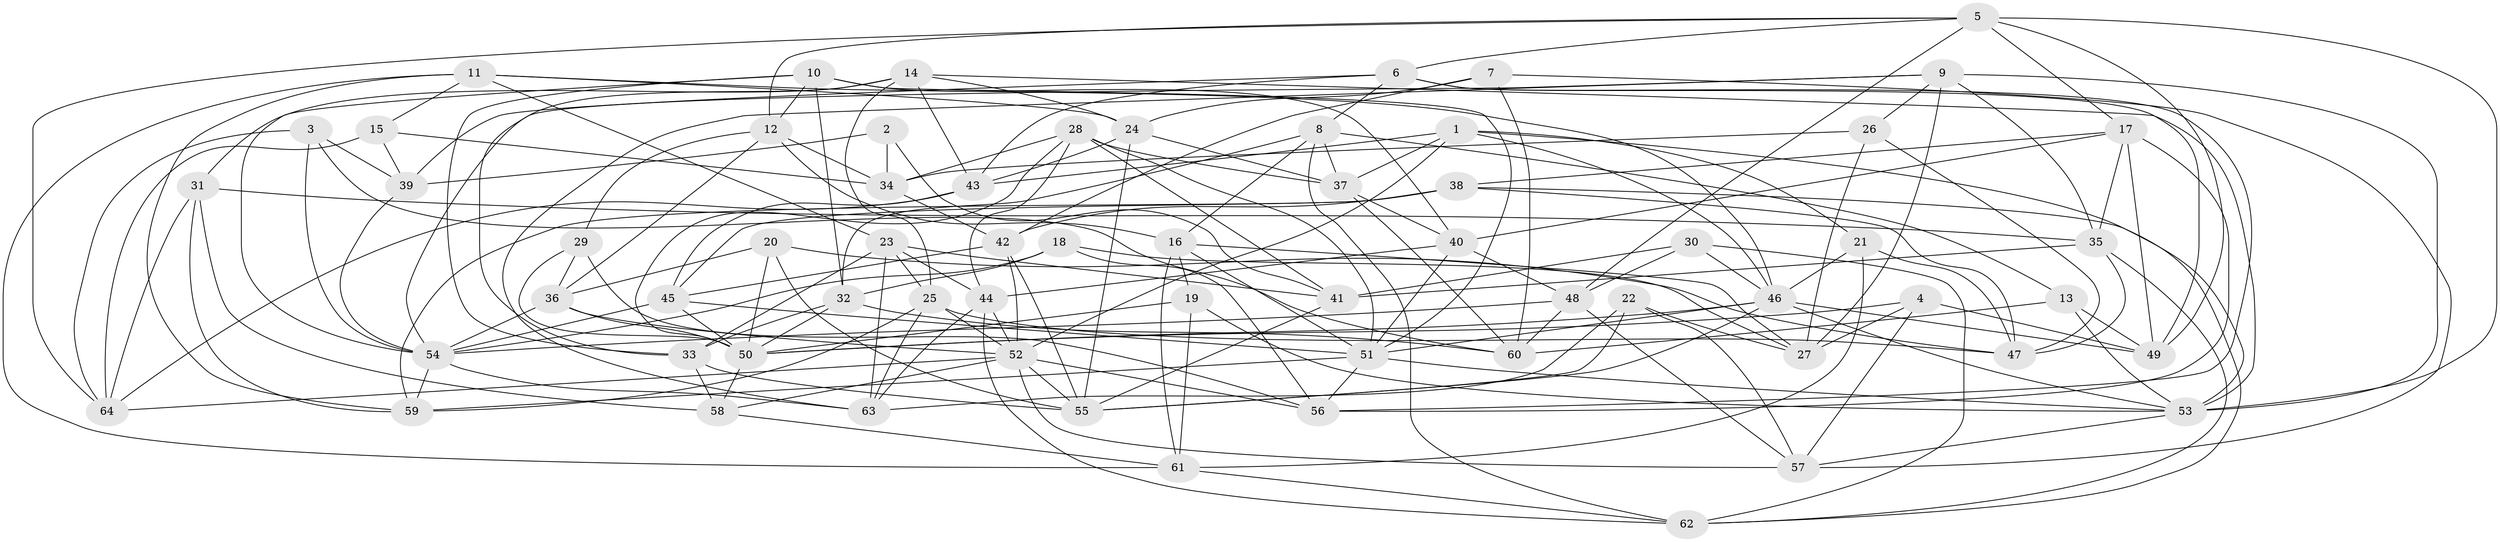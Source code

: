 // original degree distribution, {4: 1.0}
// Generated by graph-tools (version 1.1) at 2025/26/03/09/25 03:26:56]
// undirected, 64 vertices, 188 edges
graph export_dot {
graph [start="1"]
  node [color=gray90,style=filled];
  1;
  2;
  3;
  4;
  5;
  6;
  7;
  8;
  9;
  10;
  11;
  12;
  13;
  14;
  15;
  16;
  17;
  18;
  19;
  20;
  21;
  22;
  23;
  24;
  25;
  26;
  27;
  28;
  29;
  30;
  31;
  32;
  33;
  34;
  35;
  36;
  37;
  38;
  39;
  40;
  41;
  42;
  43;
  44;
  45;
  46;
  47;
  48;
  49;
  50;
  51;
  52;
  53;
  54;
  55;
  56;
  57;
  58;
  59;
  60;
  61;
  62;
  63;
  64;
  1 -- 21 [weight=1.0];
  1 -- 37 [weight=1.0];
  1 -- 43 [weight=1.0];
  1 -- 46 [weight=1.0];
  1 -- 52 [weight=1.0];
  1 -- 53 [weight=1.0];
  2 -- 34 [weight=1.0];
  2 -- 39 [weight=2.0];
  2 -- 41 [weight=1.0];
  3 -- 39 [weight=1.0];
  3 -- 54 [weight=1.0];
  3 -- 60 [weight=1.0];
  3 -- 64 [weight=1.0];
  4 -- 27 [weight=1.0];
  4 -- 49 [weight=1.0];
  4 -- 50 [weight=1.0];
  4 -- 57 [weight=1.0];
  5 -- 6 [weight=1.0];
  5 -- 12 [weight=1.0];
  5 -- 17 [weight=1.0];
  5 -- 48 [weight=1.0];
  5 -- 49 [weight=1.0];
  5 -- 53 [weight=2.0];
  5 -- 64 [weight=1.0];
  6 -- 8 [weight=1.0];
  6 -- 39 [weight=1.0];
  6 -- 43 [weight=1.0];
  6 -- 49 [weight=1.0];
  6 -- 56 [weight=1.0];
  7 -- 24 [weight=1.0];
  7 -- 42 [weight=1.0];
  7 -- 57 [weight=1.0];
  7 -- 60 [weight=1.0];
  8 -- 13 [weight=1.0];
  8 -- 16 [weight=1.0];
  8 -- 32 [weight=1.0];
  8 -- 37 [weight=1.0];
  8 -- 62 [weight=1.0];
  9 -- 26 [weight=1.0];
  9 -- 27 [weight=1.0];
  9 -- 35 [weight=1.0];
  9 -- 53 [weight=1.0];
  9 -- 54 [weight=1.0];
  9 -- 63 [weight=1.0];
  10 -- 12 [weight=1.0];
  10 -- 32 [weight=1.0];
  10 -- 33 [weight=1.0];
  10 -- 40 [weight=1.0];
  10 -- 51 [weight=1.0];
  10 -- 54 [weight=1.0];
  11 -- 15 [weight=1.0];
  11 -- 23 [weight=1.0];
  11 -- 24 [weight=1.0];
  11 -- 46 [weight=1.0];
  11 -- 59 [weight=1.0];
  11 -- 61 [weight=1.0];
  12 -- 16 [weight=1.0];
  12 -- 29 [weight=1.0];
  12 -- 34 [weight=1.0];
  12 -- 36 [weight=1.0];
  13 -- 49 [weight=1.0];
  13 -- 53 [weight=1.0];
  13 -- 60 [weight=1.0];
  14 -- 24 [weight=1.0];
  14 -- 25 [weight=1.0];
  14 -- 31 [weight=1.0];
  14 -- 33 [weight=1.0];
  14 -- 43 [weight=1.0];
  14 -- 53 [weight=1.0];
  15 -- 34 [weight=1.0];
  15 -- 39 [weight=1.0];
  15 -- 64 [weight=1.0];
  16 -- 19 [weight=1.0];
  16 -- 27 [weight=1.0];
  16 -- 51 [weight=1.0];
  16 -- 61 [weight=1.0];
  17 -- 35 [weight=1.0];
  17 -- 38 [weight=1.0];
  17 -- 40 [weight=1.0];
  17 -- 49 [weight=1.0];
  17 -- 56 [weight=1.0];
  18 -- 27 [weight=1.0];
  18 -- 32 [weight=1.0];
  18 -- 54 [weight=1.0];
  18 -- 56 [weight=1.0];
  19 -- 50 [weight=1.0];
  19 -- 53 [weight=1.0];
  19 -- 61 [weight=1.0];
  20 -- 36 [weight=1.0];
  20 -- 47 [weight=1.0];
  20 -- 50 [weight=1.0];
  20 -- 55 [weight=1.0];
  21 -- 46 [weight=1.0];
  21 -- 47 [weight=1.0];
  21 -- 61 [weight=1.0];
  22 -- 27 [weight=1.0];
  22 -- 55 [weight=1.0];
  22 -- 57 [weight=1.0];
  22 -- 63 [weight=1.0];
  23 -- 25 [weight=1.0];
  23 -- 33 [weight=1.0];
  23 -- 41 [weight=1.0];
  23 -- 44 [weight=1.0];
  23 -- 63 [weight=1.0];
  24 -- 37 [weight=1.0];
  24 -- 43 [weight=1.0];
  24 -- 55 [weight=1.0];
  25 -- 47 [weight=1.0];
  25 -- 52 [weight=1.0];
  25 -- 59 [weight=1.0];
  25 -- 63 [weight=1.0];
  26 -- 27 [weight=1.0];
  26 -- 34 [weight=1.0];
  26 -- 47 [weight=1.0];
  28 -- 34 [weight=1.0];
  28 -- 37 [weight=1.0];
  28 -- 41 [weight=1.0];
  28 -- 44 [weight=1.0];
  28 -- 50 [weight=1.0];
  28 -- 51 [weight=1.0];
  29 -- 36 [weight=1.0];
  29 -- 50 [weight=1.0];
  29 -- 56 [weight=1.0];
  30 -- 41 [weight=1.0];
  30 -- 46 [weight=1.0];
  30 -- 48 [weight=1.0];
  30 -- 62 [weight=1.0];
  31 -- 35 [weight=1.0];
  31 -- 58 [weight=2.0];
  31 -- 59 [weight=1.0];
  31 -- 64 [weight=1.0];
  32 -- 33 [weight=1.0];
  32 -- 50 [weight=1.0];
  32 -- 60 [weight=1.0];
  33 -- 55 [weight=1.0];
  33 -- 58 [weight=1.0];
  34 -- 42 [weight=1.0];
  35 -- 41 [weight=1.0];
  35 -- 47 [weight=1.0];
  35 -- 62 [weight=1.0];
  36 -- 50 [weight=1.0];
  36 -- 52 [weight=1.0];
  36 -- 54 [weight=1.0];
  37 -- 40 [weight=1.0];
  37 -- 60 [weight=1.0];
  38 -- 42 [weight=1.0];
  38 -- 45 [weight=1.0];
  38 -- 47 [weight=1.0];
  38 -- 59 [weight=1.0];
  38 -- 62 [weight=1.0];
  39 -- 54 [weight=1.0];
  40 -- 44 [weight=1.0];
  40 -- 48 [weight=1.0];
  40 -- 51 [weight=1.0];
  41 -- 55 [weight=1.0];
  42 -- 45 [weight=1.0];
  42 -- 52 [weight=1.0];
  42 -- 55 [weight=1.0];
  43 -- 45 [weight=1.0];
  43 -- 64 [weight=1.0];
  44 -- 52 [weight=1.0];
  44 -- 62 [weight=1.0];
  44 -- 63 [weight=1.0];
  45 -- 50 [weight=1.0];
  45 -- 51 [weight=1.0];
  45 -- 54 [weight=1.0];
  46 -- 49 [weight=1.0];
  46 -- 50 [weight=1.0];
  46 -- 51 [weight=2.0];
  46 -- 53 [weight=1.0];
  46 -- 55 [weight=1.0];
  48 -- 54 [weight=1.0];
  48 -- 57 [weight=1.0];
  48 -- 60 [weight=1.0];
  50 -- 58 [weight=1.0];
  51 -- 53 [weight=1.0];
  51 -- 56 [weight=1.0];
  51 -- 59 [weight=1.0];
  52 -- 55 [weight=1.0];
  52 -- 56 [weight=1.0];
  52 -- 57 [weight=1.0];
  52 -- 58 [weight=1.0];
  52 -- 64 [weight=1.0];
  53 -- 57 [weight=1.0];
  54 -- 59 [weight=1.0];
  54 -- 63 [weight=1.0];
  58 -- 61 [weight=1.0];
  61 -- 62 [weight=1.0];
}
